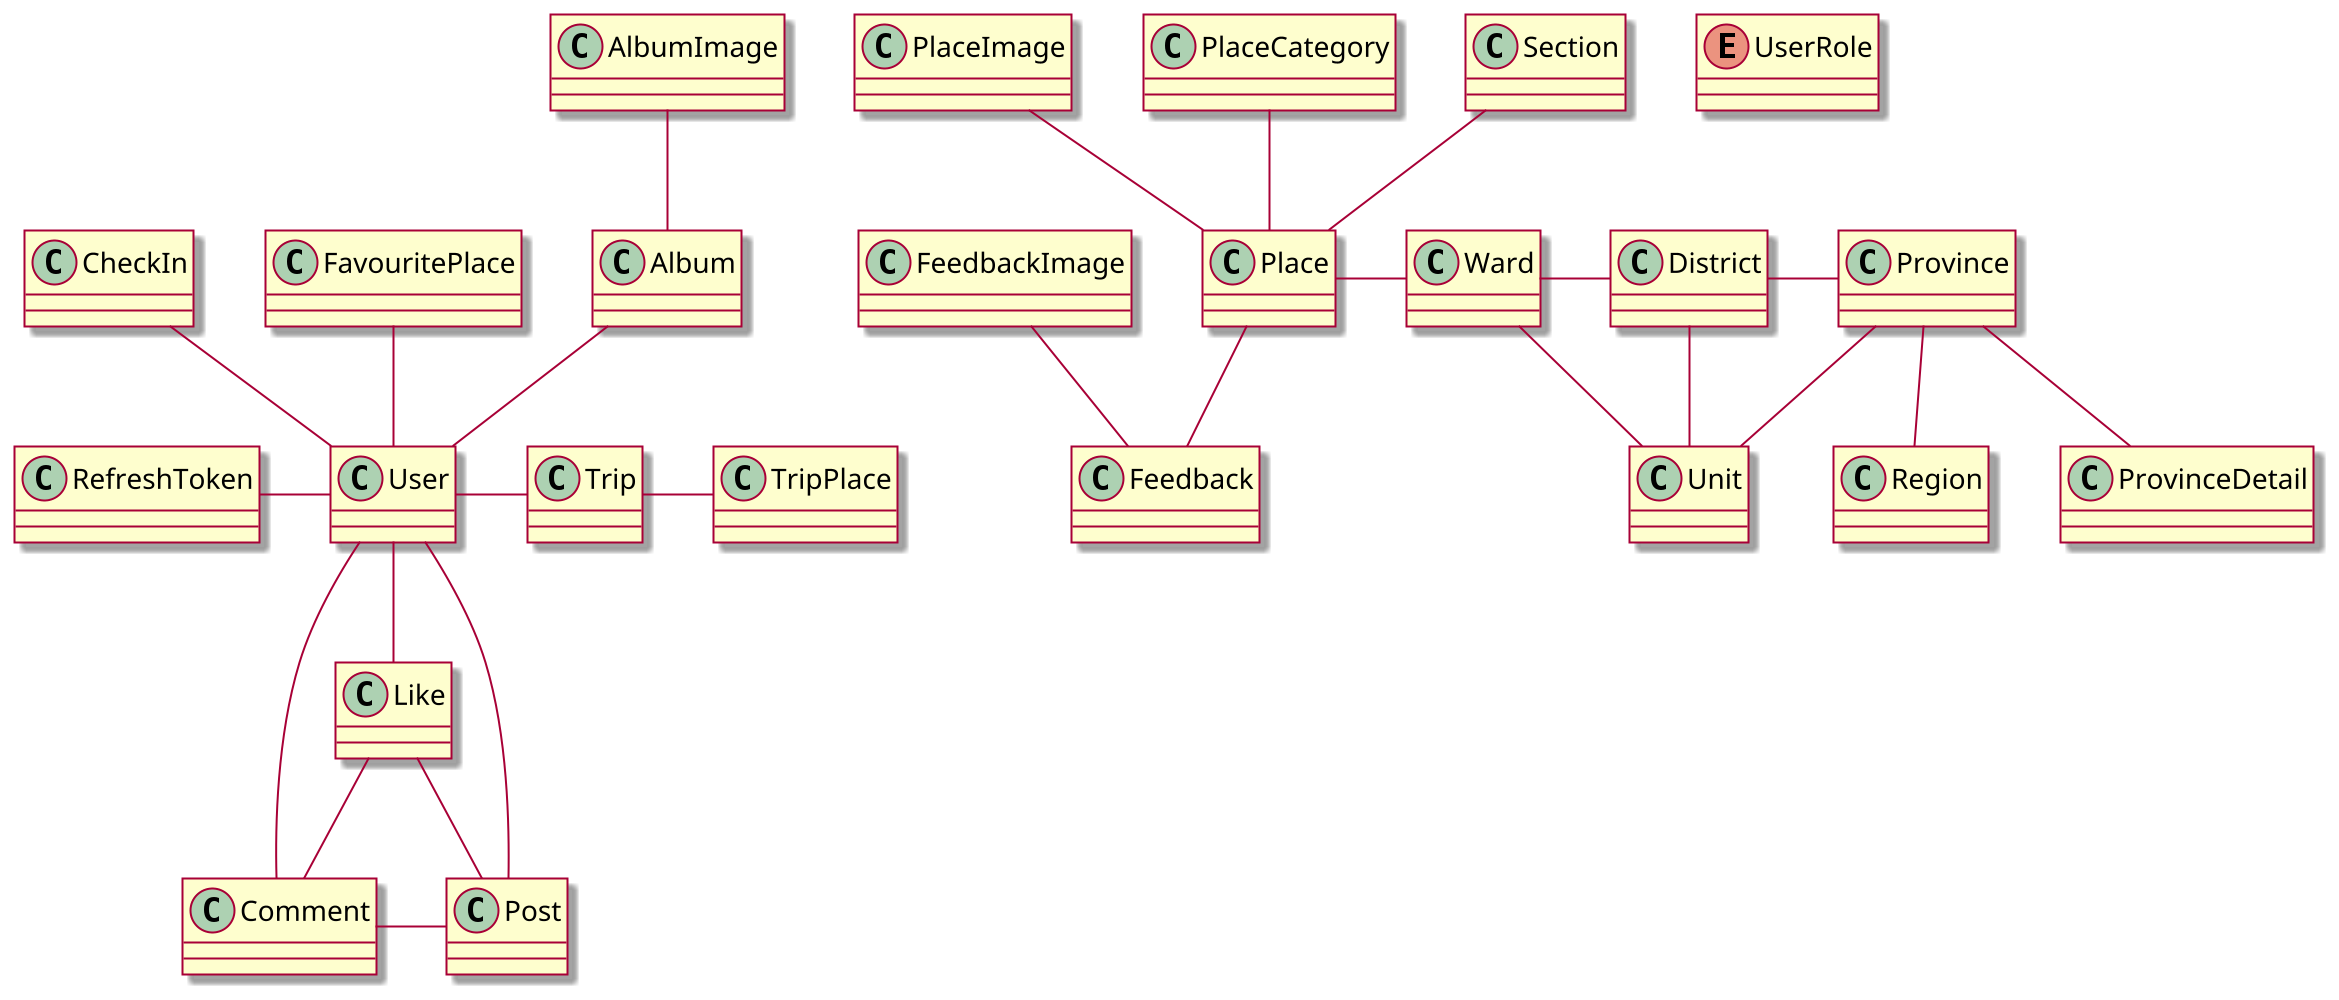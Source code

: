 @startuml ClassConceptualDiagram

skin rose
scale 2

class Album {}

class AlbumImage {
}

class User {
}

class Place {
}

class PlaceImage {
}

class Feedback {
}

class FeedbackImage {
}

class Section {
}

class FavouritePlace {
}

class Trip {
}

class TripPlace {
}

class RefreshToken {
}

enum UserRole {
}

class PlaceCategory {
}

class Province {
}

class District {
}

class Ward {
}

class Region {
}

class Unit {
}

class ProvinceDetail {
}

class Post {
}

class Comment {
}

class Like {
}

class CheckIn {
}

User -right- Trip
User -up- Album
User -up- FavouritePlace
User -left- RefreshToken
User -down- Post
User -down- Comment
User -up- CheckIn
User -down- Like

Album -up- AlbumImage

Trip -right- TripPlace

Place -down- Feedback
Place -up- Section
Place -up- PlaceCategory
Place -up- PlaceImage
Place -right- Ward
' Place -down- FavouritePlace
' Place -down- CheckIn
' Place -down- TripPlace

Feedback -up- FeedbackImage
' Feedback -down- User

Province -- Unit
Province -- Region
Province -- ProvinceDetail

District -- Unit
District -right- Province

Ward -- Unit
Ward -right- District

Post -left- Comment
Post -up- Like

Comment -up- Like

@enduml